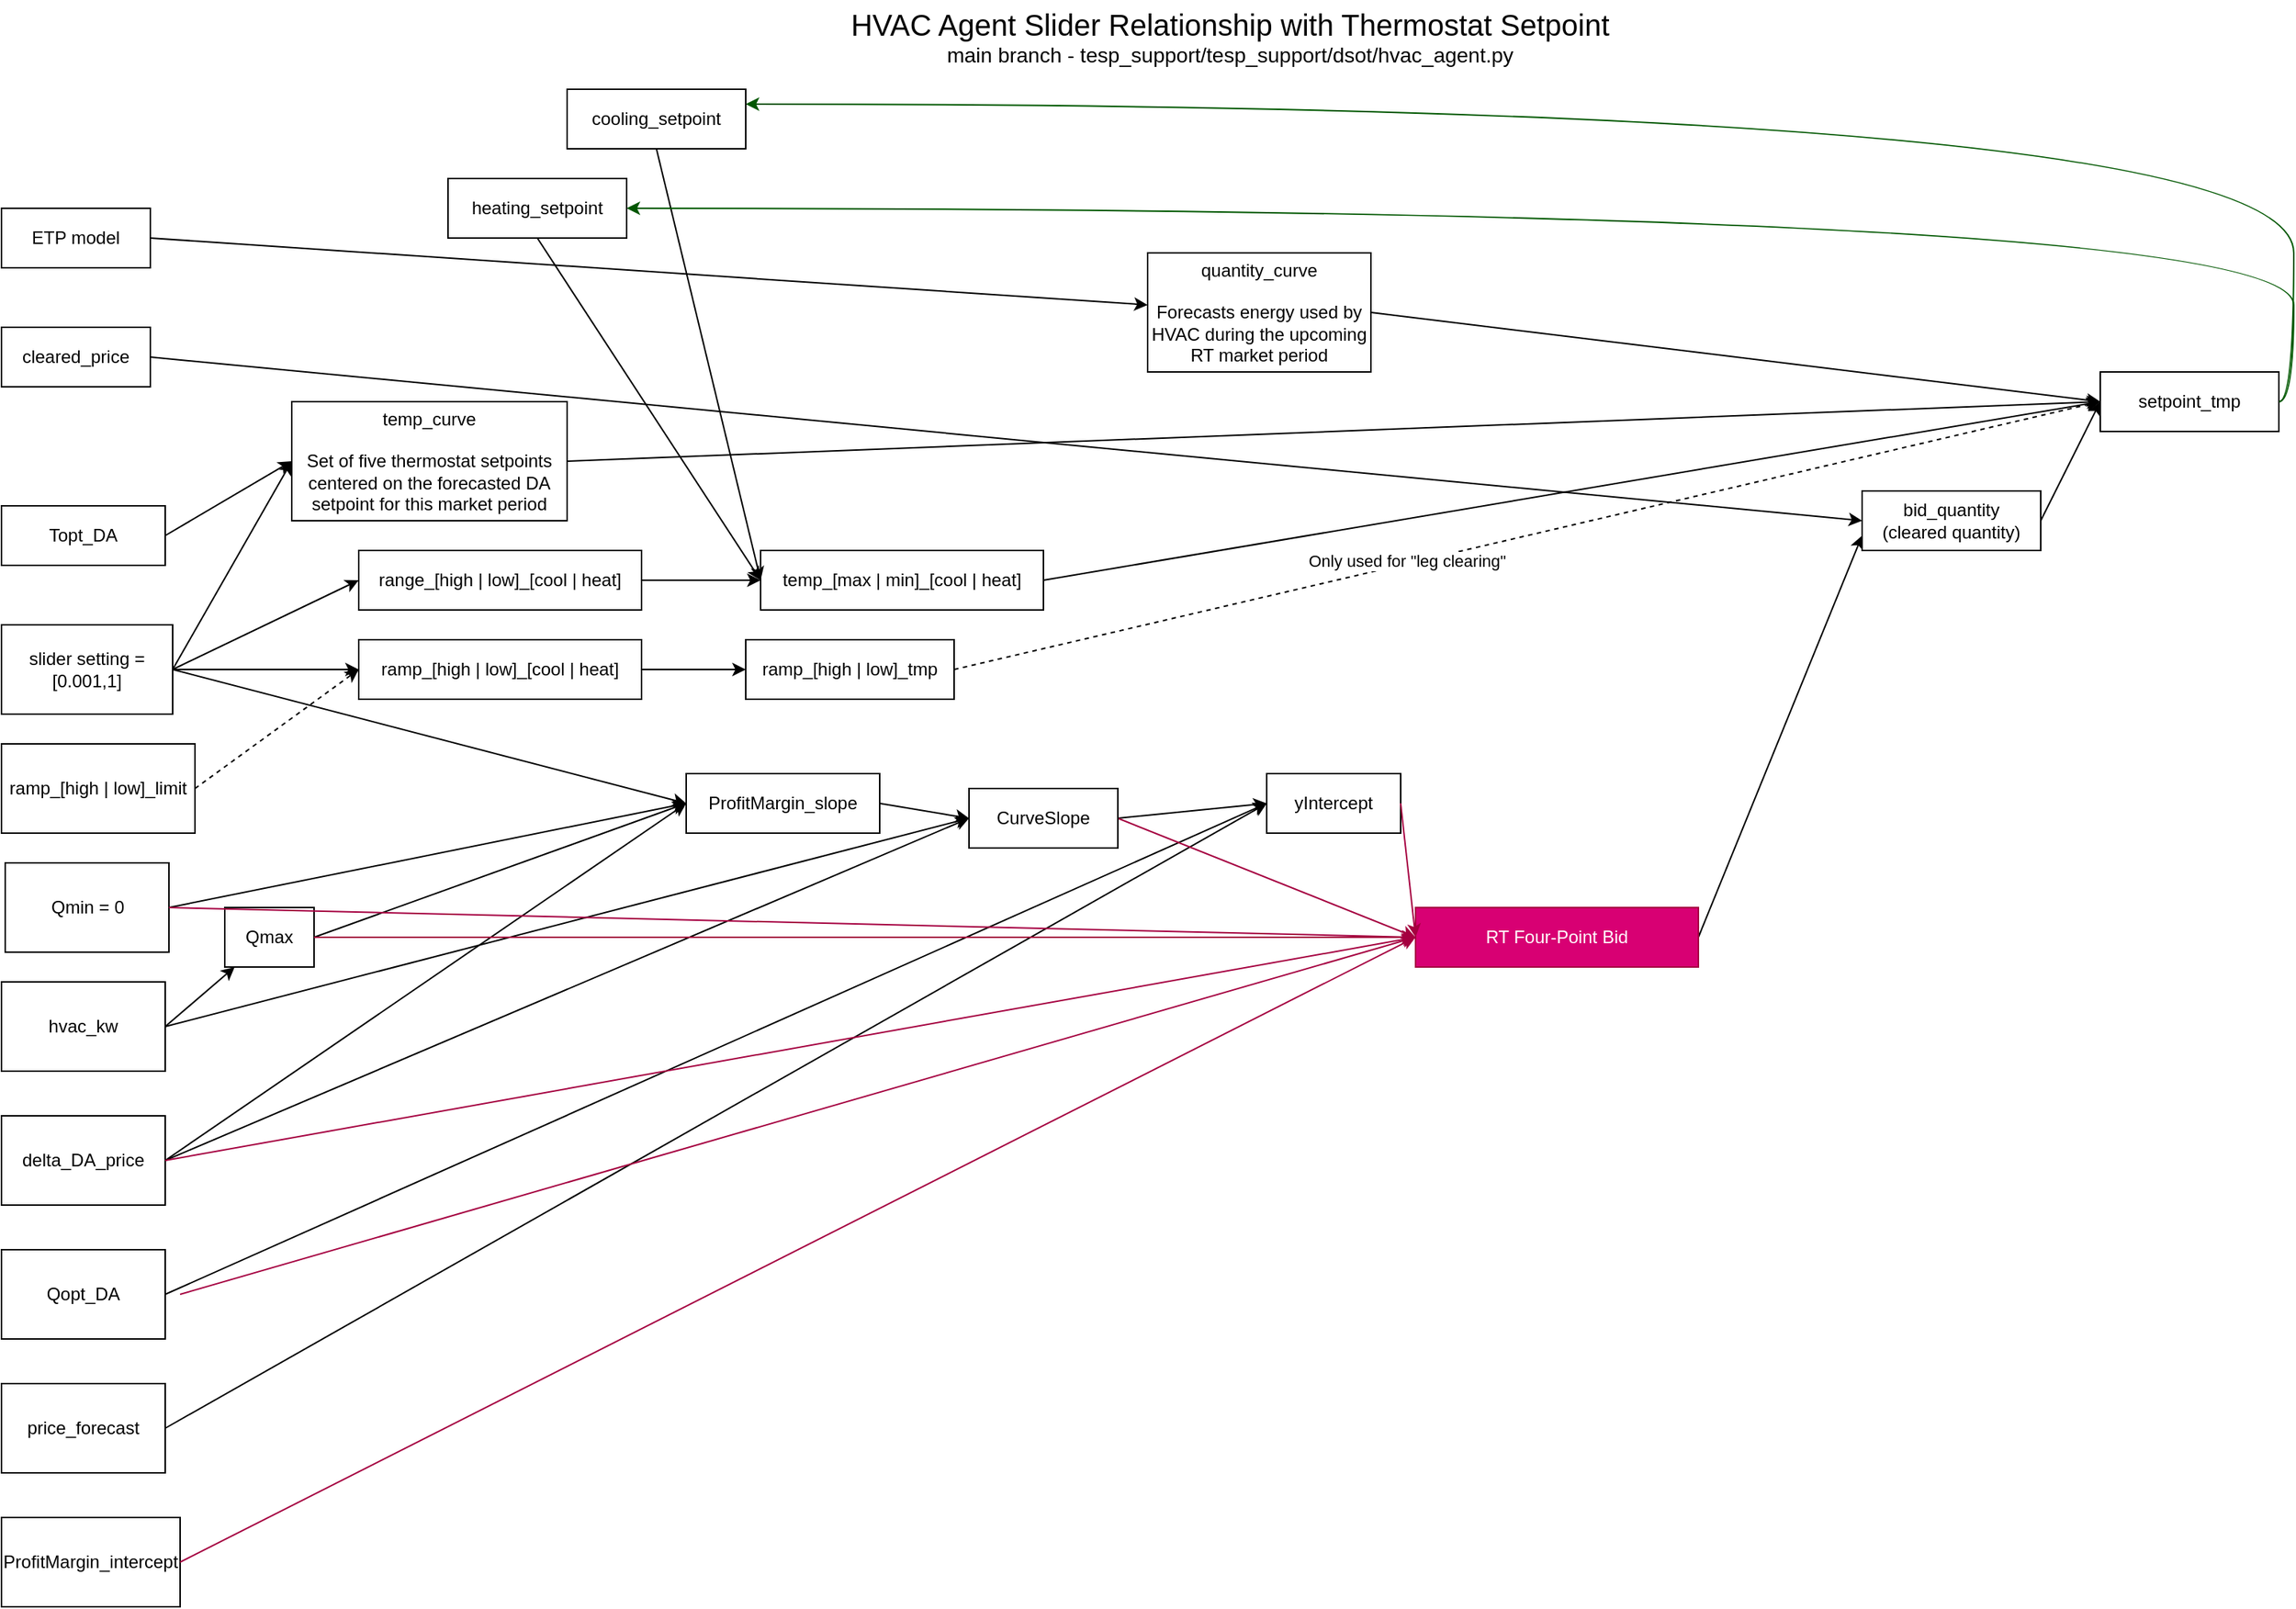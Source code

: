 <mxfile>
    <diagram id="HEUkvE16tbSmnMC_xOpm" name="Page-1">
        <mxGraphModel dx="1099" dy="997" grid="1" gridSize="10" guides="1" tooltips="1" connect="1" arrows="1" fold="1" page="1" pageScale="1" pageWidth="10000" pageHeight="10000" math="0" shadow="0">
            <root>
                <mxCell id="0"/>
                <mxCell id="1" parent="0"/>
                <mxCell id="2" value="slider setting = [0.001,1]" style="rounded=0;whiteSpace=wrap;html=1;" parent="1" vertex="1">
                    <mxGeometry x="80" y="440" width="115" height="60" as="geometry"/>
                </mxCell>
                <mxCell id="3" value="range_[high | low]_[cool | heat]" style="rounded=0;whiteSpace=wrap;html=1;" parent="1" vertex="1">
                    <mxGeometry x="320" y="390" width="190" height="40" as="geometry"/>
                </mxCell>
                <mxCell id="4" value="&lt;font style=&quot;&quot;&gt;&lt;span style=&quot;font-size: 20px;&quot;&gt;HVAC Agent Slider Relationship with Thermostat Setpoint&lt;/span&gt;&lt;br&gt;&lt;font style=&quot;font-size: 14px;&quot;&gt;main branch - tesp_support/tesp_support/dsot/hvac_agent.py&lt;/font&gt;&lt;br&gt;&lt;/font&gt;" style="text;html=1;align=center;verticalAlign=middle;resizable=0;points=[];autosize=1;strokeColor=none;fillColor=none;" parent="1" vertex="1">
                    <mxGeometry x="640" y="20" width="530" height="50" as="geometry"/>
                </mxCell>
                <mxCell id="68" style="edgeStyle=none;html=1;exitX=1;exitY=0.5;exitDx=0;exitDy=0;" edge="1" parent="1" source="5" target="67">
                    <mxGeometry relative="1" as="geometry"/>
                </mxCell>
                <mxCell id="5" value="ramp_[high | low]_[cool | heat]" style="rounded=0;whiteSpace=wrap;html=1;" parent="1" vertex="1">
                    <mxGeometry x="320" y="450" width="190" height="40" as="geometry"/>
                </mxCell>
                <mxCell id="6" value="" style="endArrow=classic;html=1;fontSize=14;exitX=1;exitY=0.5;exitDx=0;exitDy=0;entryX=0;entryY=0.5;entryDx=0;entryDy=0;" parent="1" source="2" target="3" edge="1">
                    <mxGeometry width="50" height="50" relative="1" as="geometry">
                        <mxPoint x="570" y="560" as="sourcePoint"/>
                        <mxPoint x="620" y="510" as="targetPoint"/>
                    </mxGeometry>
                </mxCell>
                <mxCell id="7" value="" style="endArrow=classic;html=1;fontSize=14;exitX=1;exitY=0.5;exitDx=0;exitDy=0;entryX=0;entryY=0.5;entryDx=0;entryDy=0;" parent="1" source="2" target="5" edge="1">
                    <mxGeometry width="50" height="50" relative="1" as="geometry">
                        <mxPoint x="210" y="450" as="sourcePoint"/>
                        <mxPoint x="330" y="380" as="targetPoint"/>
                    </mxGeometry>
                </mxCell>
                <mxCell id="8" value="delta_DA_price" style="rounded=0;whiteSpace=wrap;html=1;" vertex="1" parent="1">
                    <mxGeometry x="80" y="770" width="110" height="60" as="geometry"/>
                </mxCell>
                <mxCell id="11" value="" style="endArrow=classic;html=1;fontSize=14;exitX=1;exitY=0.5;exitDx=0;exitDy=0;entryX=0;entryY=0.5;entryDx=0;entryDy=0;" edge="1" parent="1" source="8" target="10">
                    <mxGeometry width="50" height="50" relative="1" as="geometry">
                        <mxPoint x="210" y="450" as="sourcePoint"/>
                        <mxPoint x="330" y="450" as="targetPoint"/>
                    </mxGeometry>
                </mxCell>
                <mxCell id="12" value="" style="endArrow=classic;html=1;fontSize=14;exitX=1;exitY=0.5;exitDx=0;exitDy=0;entryX=0;entryY=0.5;entryDx=0;entryDy=0;" edge="1" parent="1" source="2" target="10">
                    <mxGeometry width="50" height="50" relative="1" as="geometry">
                        <mxPoint x="200" y="860" as="sourcePoint"/>
                        <mxPoint x="570" y="630" as="targetPoint"/>
                    </mxGeometry>
                </mxCell>
                <mxCell id="13" value="Qmin = 0" style="rounded=0;whiteSpace=wrap;html=1;" vertex="1" parent="1">
                    <mxGeometry x="82.5" y="600" width="110" height="60" as="geometry"/>
                </mxCell>
                <mxCell id="14" value="hvac_kw" style="rounded=0;whiteSpace=wrap;html=1;" vertex="1" parent="1">
                    <mxGeometry x="80" y="680" width="110" height="60" as="geometry"/>
                </mxCell>
                <mxCell id="15" value="Qmax" style="rounded=0;whiteSpace=wrap;html=1;" vertex="1" parent="1">
                    <mxGeometry x="230" y="630" width="60" height="40" as="geometry"/>
                </mxCell>
                <mxCell id="16" value="" style="endArrow=classic;html=1;fontSize=14;exitX=1;exitY=0.5;exitDx=0;exitDy=0;" edge="1" parent="1" source="14" target="15">
                    <mxGeometry width="50" height="50" relative="1" as="geometry">
                        <mxPoint x="200" y="860" as="sourcePoint"/>
                        <mxPoint x="560" y="660" as="targetPoint"/>
                    </mxGeometry>
                </mxCell>
                <mxCell id="17" value="" style="endArrow=classic;html=1;fontSize=14;exitX=1;exitY=0.5;exitDx=0;exitDy=0;entryX=0;entryY=0.5;entryDx=0;entryDy=0;" edge="1" parent="1" source="15" target="10">
                    <mxGeometry width="50" height="50" relative="1" as="geometry">
                        <mxPoint x="210" y="870" as="sourcePoint"/>
                        <mxPoint x="570" y="670" as="targetPoint"/>
                    </mxGeometry>
                </mxCell>
                <mxCell id="18" value="" style="endArrow=classic;html=1;fontSize=14;exitX=1;exitY=0.5;exitDx=0;exitDy=0;entryX=0;entryY=0.5;entryDx=0;entryDy=0;" edge="1" parent="1" source="13" target="10">
                    <mxGeometry width="50" height="50" relative="1" as="geometry">
                        <mxPoint x="340" y="710" as="sourcePoint"/>
                        <mxPoint x="560" y="660" as="targetPoint"/>
                    </mxGeometry>
                </mxCell>
                <mxCell id="20" value="" style="endArrow=classic;html=1;fontSize=14;exitX=1;exitY=0.5;exitDx=0;exitDy=0;entryX=0;entryY=0.5;entryDx=0;entryDy=0;" edge="1" parent="1" source="8" target="19">
                    <mxGeometry width="50" height="50" relative="1" as="geometry">
                        <mxPoint x="200" y="860" as="sourcePoint"/>
                        <mxPoint x="560" y="670" as="targetPoint"/>
                    </mxGeometry>
                </mxCell>
                <mxCell id="21" value="" style="endArrow=classic;html=1;fontSize=14;exitX=1;exitY=0.5;exitDx=0;exitDy=0;entryX=0;entryY=0.5;entryDx=0;entryDy=0;" edge="1" parent="1" source="14" target="19">
                    <mxGeometry width="50" height="50" relative="1" as="geometry">
                        <mxPoint x="210" y="870" as="sourcePoint"/>
                        <mxPoint x="570" y="680" as="targetPoint"/>
                    </mxGeometry>
                </mxCell>
                <mxCell id="23" value="Qopt_DA" style="rounded=0;whiteSpace=wrap;html=1;" vertex="1" parent="1">
                    <mxGeometry x="80" y="860" width="110" height="60" as="geometry"/>
                </mxCell>
                <mxCell id="24" value="yIntercept" style="rounded=0;whiteSpace=wrap;html=1;" vertex="1" parent="1">
                    <mxGeometry x="930" y="540" width="90" height="40" as="geometry"/>
                </mxCell>
                <mxCell id="25" value="" style="endArrow=classic;html=1;fontSize=14;exitX=1;exitY=0.5;exitDx=0;exitDy=0;entryX=0;entryY=0.5;entryDx=0;entryDy=0;" edge="1" parent="1" source="23" target="24">
                    <mxGeometry width="50" height="50" relative="1" as="geometry">
                        <mxPoint x="200" y="810" as="sourcePoint"/>
                        <mxPoint x="760" y="790" as="targetPoint"/>
                    </mxGeometry>
                </mxCell>
                <mxCell id="26" value="" style="endArrow=classic;html=1;fontSize=14;exitX=1;exitY=0.5;exitDx=0;exitDy=0;entryX=0;entryY=0.5;entryDx=0;entryDy=0;" edge="1" parent="1" source="19" target="24">
                    <mxGeometry width="50" height="50" relative="1" as="geometry">
                        <mxPoint x="210" y="900" as="sourcePoint"/>
                        <mxPoint x="1010" y="880" as="targetPoint"/>
                    </mxGeometry>
                </mxCell>
                <mxCell id="27" value="price_forecast" style="rounded=0;whiteSpace=wrap;html=1;" vertex="1" parent="1">
                    <mxGeometry x="80" y="950" width="110" height="60" as="geometry"/>
                </mxCell>
                <mxCell id="28" value="" style="endArrow=classic;html=1;fontSize=14;exitX=1;exitY=0.5;exitDx=0;exitDy=0;entryX=0;entryY=0.5;entryDx=0;entryDy=0;" edge="1" parent="1" source="27" target="24">
                    <mxGeometry width="50" height="50" relative="1" as="geometry">
                        <mxPoint x="210" y="900" as="sourcePoint"/>
                        <mxPoint x="1020" y="900" as="targetPoint"/>
                    </mxGeometry>
                </mxCell>
                <mxCell id="30" value="heating_setpoint" style="rounded=0;whiteSpace=wrap;html=1;" vertex="1" parent="1">
                    <mxGeometry x="380" y="140" width="120" height="40" as="geometry"/>
                </mxCell>
                <mxCell id="31" value="temp_[max | min]_[cool | heat]" style="rounded=0;whiteSpace=wrap;html=1;" vertex="1" parent="1">
                    <mxGeometry x="590" y="390" width="190" height="40" as="geometry"/>
                </mxCell>
                <mxCell id="32" value="" style="endArrow=classic;html=1;fontSize=14;exitX=1;exitY=0.5;exitDx=0;exitDy=0;entryX=0;entryY=0.5;entryDx=0;entryDy=0;" edge="1" parent="1" source="3" target="31">
                    <mxGeometry width="50" height="50" relative="1" as="geometry">
                        <mxPoint x="210" y="450" as="sourcePoint"/>
                        <mxPoint x="330" y="410" as="targetPoint"/>
                    </mxGeometry>
                </mxCell>
                <mxCell id="33" value="" style="endArrow=classic;html=1;fontSize=14;exitX=0.5;exitY=1;exitDx=0;exitDy=0;entryX=0;entryY=0.5;entryDx=0;entryDy=0;" edge="1" parent="1" source="29" target="31">
                    <mxGeometry width="50" height="50" relative="1" as="geometry">
                        <mxPoint x="220" y="460" as="sourcePoint"/>
                        <mxPoint x="340" y="420" as="targetPoint"/>
                    </mxGeometry>
                </mxCell>
                <mxCell id="34" value="" style="endArrow=classic;html=1;fontSize=14;exitX=0.5;exitY=1;exitDx=0;exitDy=0;entryX=0;entryY=0.5;entryDx=0;entryDy=0;" edge="1" parent="1" source="30" target="31">
                    <mxGeometry width="50" height="50" relative="1" as="geometry">
                        <mxPoint x="230" y="470" as="sourcePoint"/>
                        <mxPoint x="350" y="430" as="targetPoint"/>
                    </mxGeometry>
                </mxCell>
                <mxCell id="53" style="edgeStyle=orthogonalEdgeStyle;html=1;exitX=1;exitY=0.5;exitDx=0;exitDy=0;entryX=1;entryY=0.25;entryDx=0;entryDy=0;fillColor=#008a00;strokeColor=#005700;curved=1;" edge="1" parent="1" source="35" target="29">
                    <mxGeometry relative="1" as="geometry"/>
                </mxCell>
                <mxCell id="35" value="setpoint_tmp" style="rounded=0;whiteSpace=wrap;html=1;" vertex="1" parent="1">
                    <mxGeometry x="1490" y="270" width="120" height="40" as="geometry"/>
                </mxCell>
                <mxCell id="36" value="" style="endArrow=classic;html=1;fontSize=14;exitX=1;exitY=0.5;exitDx=0;exitDy=0;entryX=0;entryY=0.5;entryDx=0;entryDy=0;" edge="1" parent="1" source="31" target="35">
                    <mxGeometry width="50" height="50" relative="1" as="geometry">
                        <mxPoint x="205" y="320" as="sourcePoint"/>
                        <mxPoint x="600" y="410" as="targetPoint"/>
                    </mxGeometry>
                </mxCell>
                <mxCell id="37" value="Topt_DA" style="rounded=0;whiteSpace=wrap;html=1;" vertex="1" parent="1">
                    <mxGeometry x="80" y="360" width="110" height="40" as="geometry"/>
                </mxCell>
                <mxCell id="38" value="temp_curve&lt;br&gt;&lt;br&gt;Set of five thermostat setpoints centered on the forecasted DA setpoint for this market period" style="rounded=0;whiteSpace=wrap;html=1;" vertex="1" parent="1">
                    <mxGeometry x="275" y="290" width="185" height="80" as="geometry"/>
                </mxCell>
                <mxCell id="39" value="" style="endArrow=classic;html=1;fontSize=14;exitX=1;exitY=0.5;exitDx=0;exitDy=0;entryX=0;entryY=0.5;entryDx=0;entryDy=0;" edge="1" parent="1" source="37" target="38">
                    <mxGeometry width="50" height="50" relative="1" as="geometry">
                        <mxPoint x="205" y="260" as="sourcePoint"/>
                        <mxPoint x="600" y="410" as="targetPoint"/>
                    </mxGeometry>
                </mxCell>
                <mxCell id="40" value="" style="endArrow=classic;html=1;fontSize=14;exitX=1;exitY=0.5;exitDx=0;exitDy=0;entryX=0;entryY=0.5;entryDx=0;entryDy=0;" edge="1" parent="1" source="2" target="38">
                    <mxGeometry width="50" height="50" relative="1" as="geometry">
                        <mxPoint x="215" y="270" as="sourcePoint"/>
                        <mxPoint x="610" y="420" as="targetPoint"/>
                    </mxGeometry>
                </mxCell>
                <mxCell id="41" value="ProfitMargin_intercept" style="rounded=0;whiteSpace=wrap;html=1;" vertex="1" parent="1">
                    <mxGeometry x="80" y="1040" width="120" height="60" as="geometry"/>
                </mxCell>
                <mxCell id="58" style="edgeStyle=none;html=1;exitX=1;exitY=0.5;exitDx=0;exitDy=0;entryX=0;entryY=0.75;entryDx=0;entryDy=0;" edge="1" parent="1" source="42" target="56">
                    <mxGeometry relative="1" as="geometry"/>
                </mxCell>
                <mxCell id="42" value="RT Four-Point Bid" style="rounded=0;whiteSpace=wrap;html=1;fillColor=#d80073;fontColor=#ffffff;strokeColor=#A50040;" vertex="1" parent="1">
                    <mxGeometry x="1030" y="630" width="190" height="40" as="geometry"/>
                </mxCell>
                <mxCell id="43" value="" style="endArrow=classic;html=1;fontSize=14;exitX=1;exitY=0.5;exitDx=0;exitDy=0;entryX=0;entryY=0.5;entryDx=0;entryDy=0;fillColor=#d80073;strokeColor=#A50040;" edge="1" parent="1" source="13" target="42">
                    <mxGeometry width="50" height="50" relative="1" as="geometry">
                        <mxPoint x="210" y="600" as="sourcePoint"/>
                        <mxPoint x="560" y="670" as="targetPoint"/>
                    </mxGeometry>
                </mxCell>
                <mxCell id="44" value="" style="endArrow=classic;html=1;fontSize=14;exitX=1;exitY=0.5;exitDx=0;exitDy=0;entryX=0;entryY=0.5;entryDx=0;entryDy=0;fillColor=#d80073;strokeColor=#A50040;" edge="1" parent="1" source="15" target="42">
                    <mxGeometry width="50" height="50" relative="1" as="geometry">
                        <mxPoint x="210" y="600" as="sourcePoint"/>
                        <mxPoint x="560" y="670" as="targetPoint"/>
                    </mxGeometry>
                </mxCell>
                <mxCell id="10" value="ProfitMargin_slope" style="rounded=0;whiteSpace=wrap;html=1;" vertex="1" parent="1">
                    <mxGeometry x="540" y="540" width="130" height="40" as="geometry"/>
                </mxCell>
                <mxCell id="45" value="" style="endArrow=classic;html=1;fontSize=14;entryX=0;entryY=0.5;entryDx=0;entryDy=0;fillColor=#d80073;strokeColor=#A50040;" edge="1" parent="1" target="42">
                    <mxGeometry width="50" height="50" relative="1" as="geometry">
                        <mxPoint x="200" y="890" as="sourcePoint"/>
                        <mxPoint x="1020" y="900" as="targetPoint"/>
                    </mxGeometry>
                </mxCell>
                <mxCell id="46" value="" style="endArrow=classic;html=1;fontSize=14;exitX=1;exitY=0.5;exitDx=0;exitDy=0;entryX=0;entryY=0.5;entryDx=0;entryDy=0;fillColor=#d80073;strokeColor=#A50040;" edge="1" parent="1" source="19" target="42">
                    <mxGeometry width="50" height="50" relative="1" as="geometry">
                        <mxPoint x="950" y="840" as="sourcePoint"/>
                        <mxPoint x="1290" y="690" as="targetPoint"/>
                    </mxGeometry>
                </mxCell>
                <mxCell id="47" value="" style="endArrow=classic;html=1;fontSize=14;exitX=1;exitY=0.5;exitDx=0;exitDy=0;entryX=0;entryY=0.5;entryDx=0;entryDy=0;fillColor=#d80073;strokeColor=#A50040;" edge="1" parent="1" source="24" target="42">
                    <mxGeometry width="50" height="50" relative="1" as="geometry">
                        <mxPoint x="960" y="850" as="sourcePoint"/>
                        <mxPoint x="1030" y="900" as="targetPoint"/>
                    </mxGeometry>
                </mxCell>
                <mxCell id="48" value="" style="endArrow=classic;html=1;fontSize=14;exitX=1;exitY=0.5;exitDx=0;exitDy=0;entryX=0;entryY=0.5;entryDx=0;entryDy=0;fillColor=#d80073;strokeColor=#A50040;" edge="1" parent="1" source="41" target="42">
                    <mxGeometry width="50" height="50" relative="1" as="geometry">
                        <mxPoint x="210" y="990" as="sourcePoint"/>
                        <mxPoint x="1020" y="900" as="targetPoint"/>
                    </mxGeometry>
                </mxCell>
                <mxCell id="19" value="CurveSlope" style="rounded=0;whiteSpace=wrap;html=1;" vertex="1" parent="1">
                    <mxGeometry x="730" y="550" width="100" height="40" as="geometry"/>
                </mxCell>
                <mxCell id="49" value="" style="endArrow=classic;html=1;fontSize=14;exitX=1;exitY=0.5;exitDx=0;exitDy=0;entryX=0;entryY=0.5;entryDx=0;entryDy=0;fillColor=#d80073;strokeColor=#A50040;" edge="1" parent="1" source="8" target="42">
                    <mxGeometry width="50" height="50" relative="1" as="geometry">
                        <mxPoint x="200" y="810" as="sourcePoint"/>
                        <mxPoint x="760" y="840" as="targetPoint"/>
                    </mxGeometry>
                </mxCell>
                <mxCell id="50" value="" style="endArrow=classic;html=1;fontSize=14;exitX=1;exitY=0.5;exitDx=0;exitDy=0;entryX=0;entryY=0.5;entryDx=0;entryDy=0;" edge="1" parent="1" source="10" target="19">
                    <mxGeometry width="50" height="50" relative="1" as="geometry">
                        <mxPoint x="200" y="710" as="sourcePoint"/>
                        <mxPoint x="740" y="580" as="targetPoint"/>
                    </mxGeometry>
                </mxCell>
                <mxCell id="52" value="" style="endArrow=classic;html=1;fontSize=14;exitX=1;exitY=0.5;exitDx=0;exitDy=0;entryX=0;entryY=0.5;entryDx=0;entryDy=0;" edge="1" parent="1" source="38" target="35">
                    <mxGeometry width="50" height="50" relative="1" as="geometry">
                        <mxPoint x="590" y="370" as="sourcePoint"/>
                        <mxPoint x="735" y="80" as="targetPoint"/>
                    </mxGeometry>
                </mxCell>
                <mxCell id="54" style="edgeStyle=orthogonalEdgeStyle;html=1;exitX=1;exitY=0.5;exitDx=0;exitDy=0;entryX=1;entryY=0.5;entryDx=0;entryDy=0;fillColor=#008a00;strokeColor=#005700;curved=1;" edge="1" parent="1" source="35" target="30">
                    <mxGeometry relative="1" as="geometry">
                        <mxPoint x="990" y="400" as="sourcePoint"/>
                        <mxPoint x="205" y="250" as="targetPoint"/>
                    </mxGeometry>
                </mxCell>
                <mxCell id="29" value="cooling_setpoint" style="rounded=0;whiteSpace=wrap;html=1;" vertex="1" parent="1">
                    <mxGeometry x="460" y="80" width="120" height="40" as="geometry"/>
                </mxCell>
                <mxCell id="57" style="html=1;exitX=1;exitY=0.5;exitDx=0;exitDy=0;entryX=0;entryY=0.5;entryDx=0;entryDy=0;" edge="1" parent="1" source="55" target="56">
                    <mxGeometry relative="1" as="geometry"/>
                </mxCell>
                <mxCell id="55" value="cleared_price" style="rounded=0;whiteSpace=wrap;html=1;" vertex="1" parent="1">
                    <mxGeometry x="80" y="240" width="100" height="40" as="geometry"/>
                </mxCell>
                <mxCell id="56" value="bid_quantity&lt;br&gt;(cleared quantity)" style="rounded=0;whiteSpace=wrap;html=1;" vertex="1" parent="1">
                    <mxGeometry x="1330" y="350" width="120" height="40" as="geometry"/>
                </mxCell>
                <mxCell id="59" style="html=1;exitX=1;exitY=0.5;exitDx=0;exitDy=0;entryX=0;entryY=0.5;entryDx=0;entryDy=0;" edge="1" parent="1" source="56" target="35">
                    <mxGeometry relative="1" as="geometry">
                        <mxPoint x="940" y="290" as="sourcePoint"/>
                        <mxPoint x="640" y="120" as="targetPoint"/>
                    </mxGeometry>
                </mxCell>
                <mxCell id="62" style="html=1;exitX=1;exitY=0.5;exitDx=0;exitDy=0;" edge="1" parent="1" source="60" target="61">
                    <mxGeometry relative="1" as="geometry"/>
                </mxCell>
                <mxCell id="60" value="ETP model" style="rounded=0;whiteSpace=wrap;html=1;" vertex="1" parent="1">
                    <mxGeometry x="80" y="160" width="100" height="40" as="geometry"/>
                </mxCell>
                <mxCell id="63" style="edgeStyle=none;html=1;exitX=1;exitY=0.5;exitDx=0;exitDy=0;entryX=0;entryY=0.5;entryDx=0;entryDy=0;" edge="1" parent="1" source="61" target="35">
                    <mxGeometry relative="1" as="geometry"/>
                </mxCell>
                <mxCell id="61" value="quantity_curve&lt;br&gt;&lt;br&gt;Forecasts energy used by HVAC during the upcoming RT market period" style="rounded=0;whiteSpace=wrap;html=1;" vertex="1" parent="1">
                    <mxGeometry x="850" y="190" width="150" height="80" as="geometry"/>
                </mxCell>
                <mxCell id="71" style="edgeStyle=none;html=1;entryX=0;entryY=0.5;entryDx=0;entryDy=0;dashed=1;exitX=1;exitY=0.5;exitDx=0;exitDy=0;" edge="1" parent="1" source="64" target="5">
                    <mxGeometry relative="1" as="geometry"/>
                </mxCell>
                <mxCell id="64" value="ramp_[high | low]_limit" style="rounded=0;whiteSpace=wrap;html=1;" vertex="1" parent="1">
                    <mxGeometry x="80" y="520" width="130" height="60" as="geometry"/>
                </mxCell>
                <mxCell id="69" style="edgeStyle=none;html=1;exitX=1;exitY=0.5;exitDx=0;exitDy=0;entryX=0;entryY=0.5;entryDx=0;entryDy=0;dashed=1;" edge="1" parent="1" source="67" target="35">
                    <mxGeometry relative="1" as="geometry"/>
                </mxCell>
                <mxCell id="70" value="Only used for &quot;leg clearing&quot;" style="edgeLabel;html=1;align=center;verticalAlign=middle;resizable=0;points=[];" vertex="1" connectable="0" parent="69">
                    <mxGeometry x="-0.209" y="2" relative="1" as="geometry">
                        <mxPoint as="offset"/>
                    </mxGeometry>
                </mxCell>
                <mxCell id="67" value="ramp_[high | low]_tmp" style="rounded=0;whiteSpace=wrap;html=1;" vertex="1" parent="1">
                    <mxGeometry x="580" y="450" width="140" height="40" as="geometry"/>
                </mxCell>
            </root>
        </mxGraphModel>
    </diagram>
</mxfile>